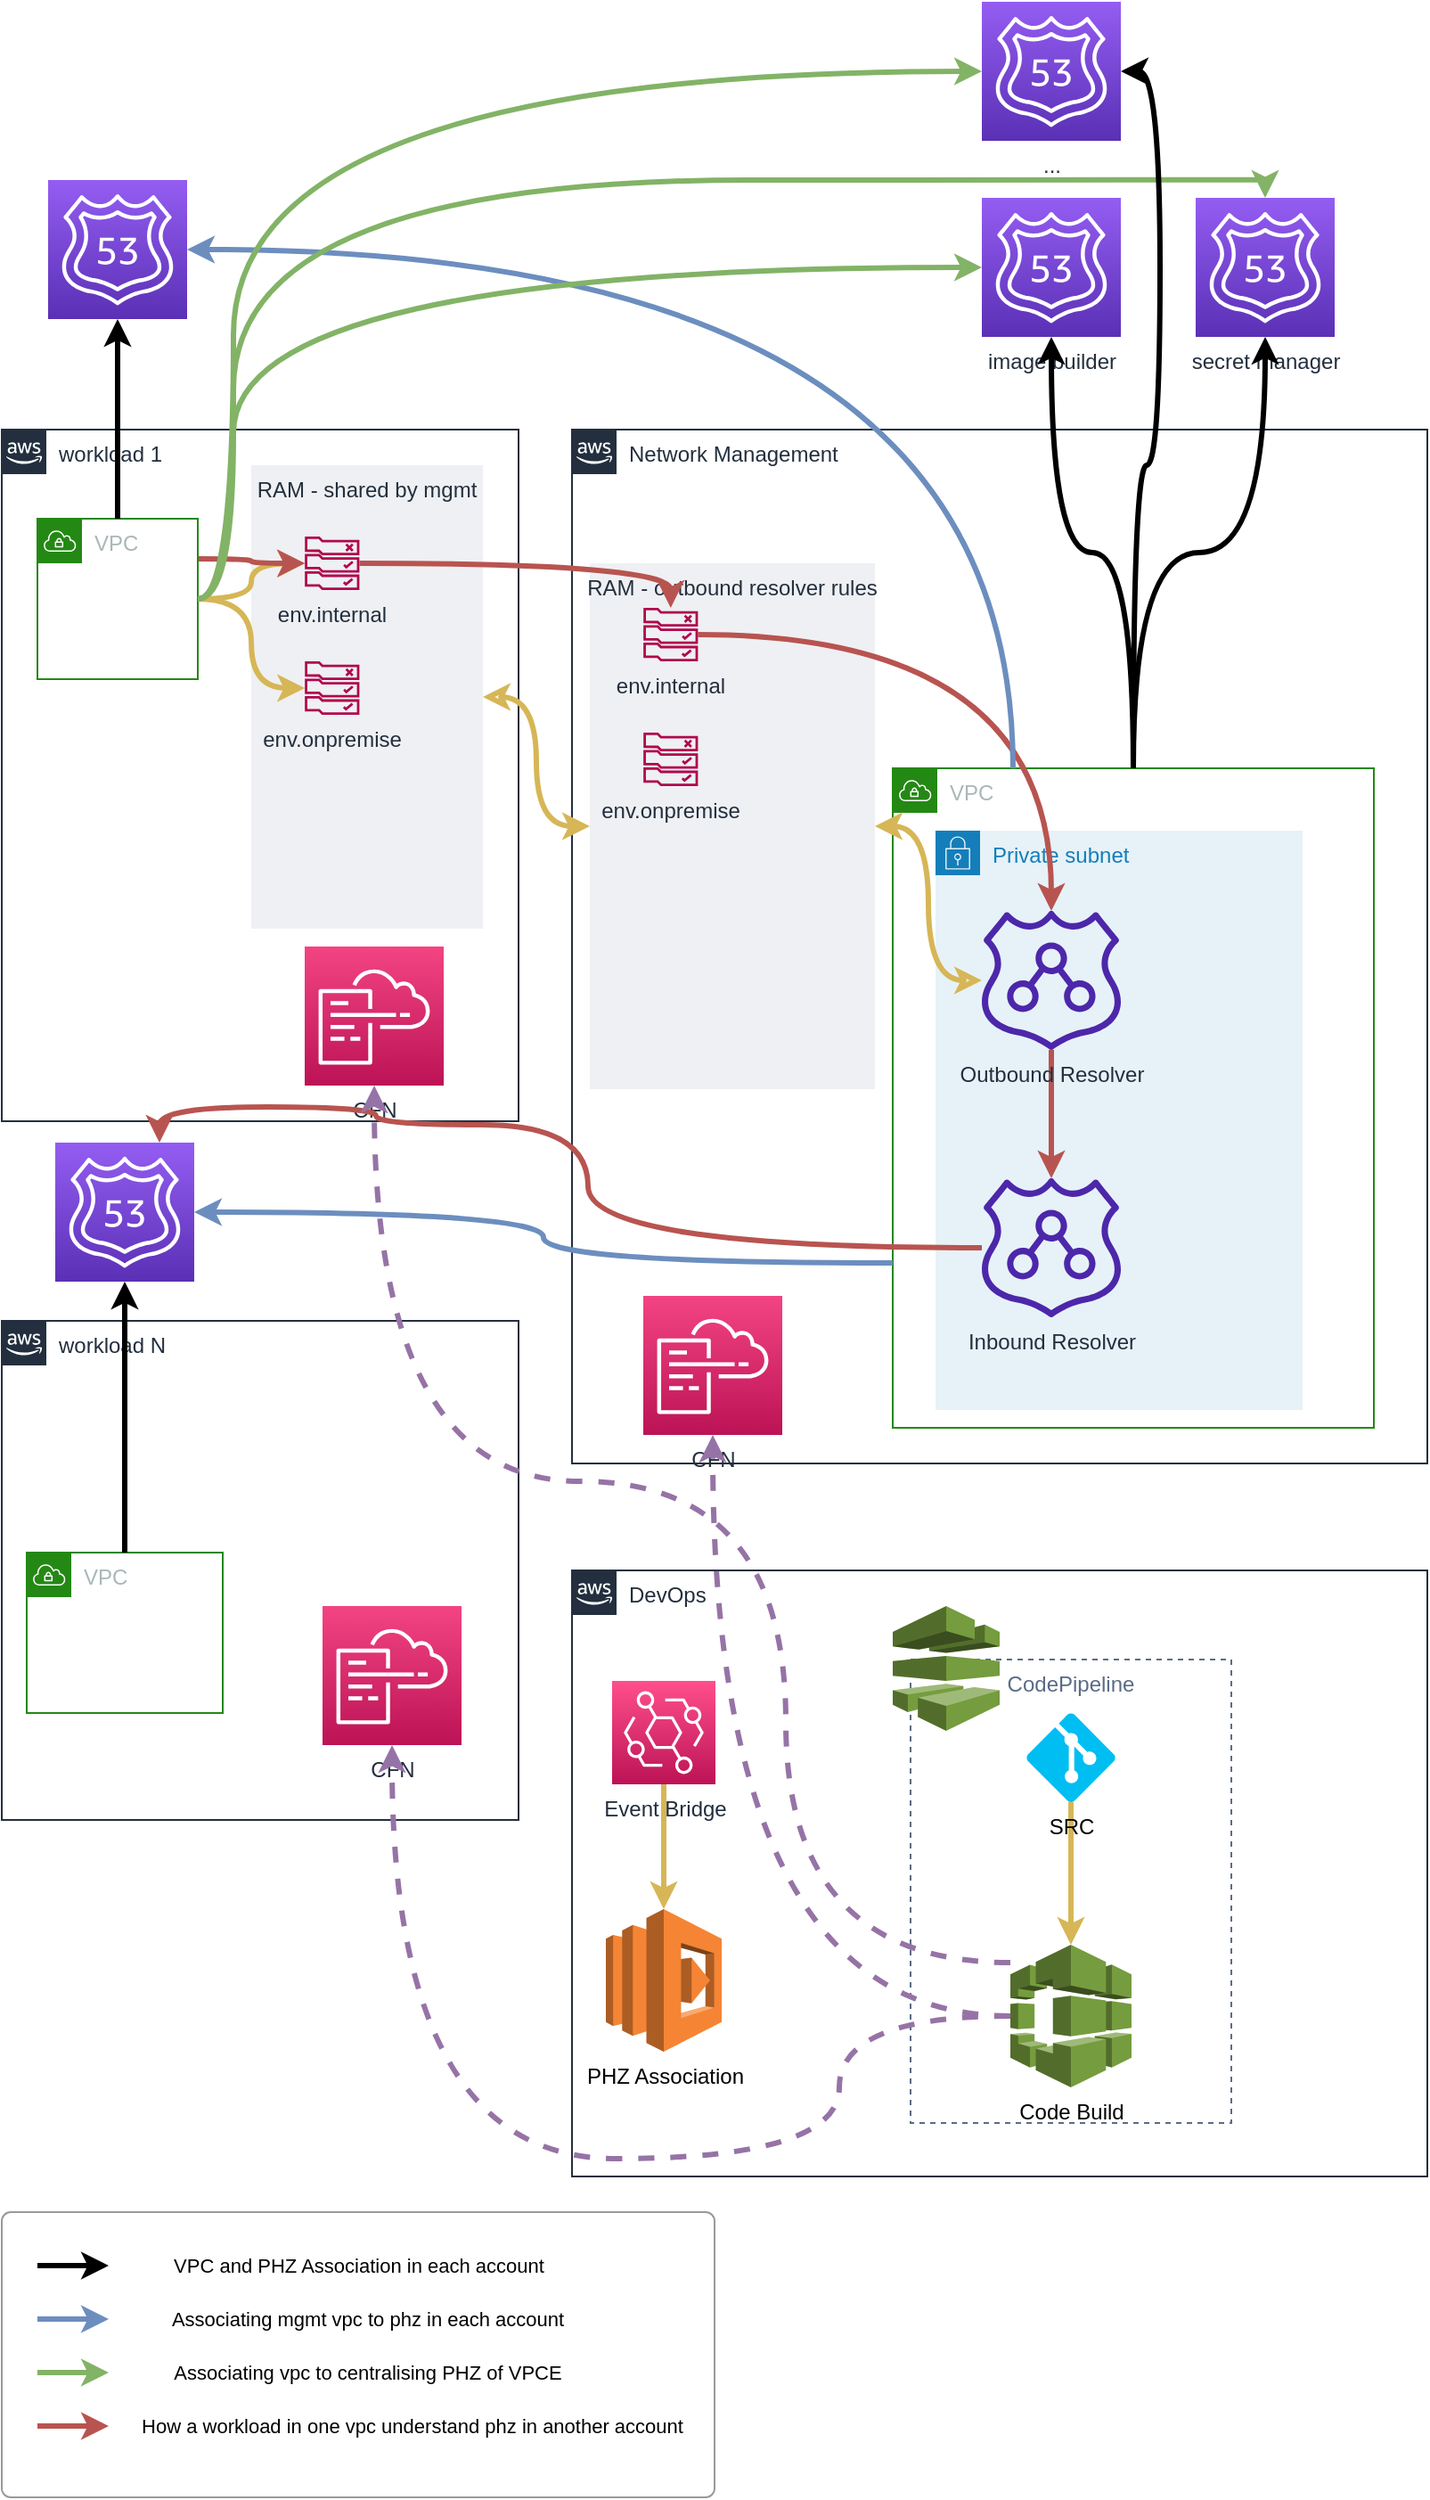 <mxfile>
    <diagram id="n6fJcraC07NGyU7uhabi" name="Page-1">
        <mxGraphModel dx="1198" dy="1740" grid="1" gridSize="10" guides="1" tooltips="1" connect="1" arrows="1" fold="1" page="1" pageScale="1" pageWidth="827" pageHeight="1169" math="0" shadow="0">
            <root>
                <mxCell id="0"/>
                <mxCell id="1" parent="0"/>
                <mxCell id="4" value="workload 1" style="points=[[0,0],[0.25,0],[0.5,0],[0.75,0],[1,0],[1,0.25],[1,0.5],[1,0.75],[1,1],[0.75,1],[0.5,1],[0.25,1],[0,1],[0,0.75],[0,0.5],[0,0.25]];outlineConnect=0;gradientColor=none;html=1;whiteSpace=wrap;fontSize=12;fontStyle=0;container=1;pointerEvents=0;collapsible=0;recursiveResize=0;shape=mxgraph.aws4.group;grIcon=mxgraph.aws4.group_aws_cloud_alt;strokeColor=#232F3E;fillColor=none;verticalAlign=top;align=left;spacingLeft=30;fontColor=#232F3E;dashed=0;" vertex="1" parent="1">
                    <mxGeometry x="10" y="60" width="290" height="388" as="geometry"/>
                </mxCell>
                <mxCell id="23" value="RAM - shared by mgmt" style="fillColor=#EFF0F3;strokeColor=none;dashed=0;verticalAlign=top;fontStyle=0;fontColor=#232F3D;" vertex="1" parent="4">
                    <mxGeometry x="140" y="20" width="130" height="260" as="geometry"/>
                </mxCell>
                <mxCell id="25" style="edgeStyle=orthogonalEdgeStyle;curved=1;html=1;strokeWidth=3;fillColor=#fff2cc;strokeColor=#d6b656;" edge="1" parent="4" source="7">
                    <mxGeometry relative="1" as="geometry">
                        <mxPoint x="170.084" y="75" as="targetPoint"/>
                    </mxGeometry>
                </mxCell>
                <mxCell id="30" style="edgeStyle=orthogonalEdgeStyle;curved=1;html=1;exitX=1;exitY=0.5;exitDx=0;exitDy=0;strokeWidth=3;fillColor=#fff2cc;strokeColor=#d6b656;" edge="1" parent="4" source="7" target="28">
                    <mxGeometry relative="1" as="geometry"/>
                </mxCell>
                <mxCell id="32" style="edgeStyle=orthogonalEdgeStyle;curved=1;html=1;exitX=1;exitY=0.25;exitDx=0;exitDy=0;strokeWidth=3;startArrow=none;startFill=0;fillColor=#f8cecc;strokeColor=#b85450;" edge="1" parent="4" source="7" target="29">
                    <mxGeometry relative="1" as="geometry"/>
                </mxCell>
                <mxCell id="7" value="VPC" style="points=[[0,0],[0.25,0],[0.5,0],[0.75,0],[1,0],[1,0.25],[1,0.5],[1,0.75],[1,1],[0.75,1],[0.5,1],[0.25,1],[0,1],[0,0.75],[0,0.5],[0,0.25]];outlineConnect=0;gradientColor=none;html=1;whiteSpace=wrap;fontSize=12;fontStyle=0;container=1;pointerEvents=0;collapsible=0;recursiveResize=0;shape=mxgraph.aws4.group;grIcon=mxgraph.aws4.group_vpc;strokeColor=#248814;fillColor=none;verticalAlign=top;align=left;spacingLeft=30;fontColor=#AAB7B8;dashed=0;" vertex="1" parent="4">
                    <mxGeometry x="20" y="50" width="90" height="90" as="geometry"/>
                </mxCell>
                <mxCell id="28" value="env.onpremise" style="sketch=0;outlineConnect=0;fontColor=#232F3E;gradientColor=none;fillColor=#B0084D;strokeColor=none;dashed=0;verticalLabelPosition=bottom;verticalAlign=top;align=center;html=1;fontSize=12;fontStyle=0;aspect=fixed;pointerEvents=1;shape=mxgraph.aws4.rule_2;" vertex="1" parent="4">
                    <mxGeometry x="170" y="130" width="30.79" height="30" as="geometry"/>
                </mxCell>
                <mxCell id="29" value="env.internal" style="sketch=0;outlineConnect=0;fontColor=#232F3E;gradientColor=none;fillColor=#B0084D;strokeColor=none;dashed=0;verticalLabelPosition=bottom;verticalAlign=top;align=center;html=1;fontSize=12;fontStyle=0;aspect=fixed;pointerEvents=1;shape=mxgraph.aws4.rule_2;" vertex="1" parent="4">
                    <mxGeometry x="170" y="60" width="30.79" height="30" as="geometry"/>
                </mxCell>
                <mxCell id="65" value="CFN" style="sketch=0;points=[[0,0,0],[0.25,0,0],[0.5,0,0],[0.75,0,0],[1,0,0],[0,1,0],[0.25,1,0],[0.5,1,0],[0.75,1,0],[1,1,0],[0,0.25,0],[0,0.5,0],[0,0.75,0],[1,0.25,0],[1,0.5,0],[1,0.75,0]];points=[[0,0,0],[0.25,0,0],[0.5,0,0],[0.75,0,0],[1,0,0],[0,1,0],[0.25,1,0],[0.5,1,0],[0.75,1,0],[1,1,0],[0,0.25,0],[0,0.5,0],[0,0.75,0],[1,0.25,0],[1,0.5,0],[1,0.75,0]];outlineConnect=0;fontColor=#232F3E;gradientColor=#F34482;gradientDirection=north;fillColor=#BC1356;strokeColor=#ffffff;dashed=0;verticalLabelPosition=bottom;verticalAlign=top;align=center;html=1;fontSize=12;fontStyle=0;aspect=fixed;shape=mxgraph.aws4.resourceIcon;resIcon=mxgraph.aws4.cloudformation;" vertex="1" parent="4">
                    <mxGeometry x="170" y="290" width="78" height="78" as="geometry"/>
                </mxCell>
                <mxCell id="3" value="Network Management" style="points=[[0,0],[0.25,0],[0.5,0],[0.75,0],[1,0],[1,0.25],[1,0.5],[1,0.75],[1,1],[0.75,1],[0.5,1],[0.25,1],[0,1],[0,0.75],[0,0.5],[0,0.25]];outlineConnect=0;gradientColor=none;html=1;whiteSpace=wrap;fontSize=12;fontStyle=0;container=1;pointerEvents=0;collapsible=0;recursiveResize=0;shape=mxgraph.aws4.group;grIcon=mxgraph.aws4.group_aws_cloud_alt;strokeColor=#232F3E;fillColor=none;verticalAlign=top;align=left;spacingLeft=30;fontColor=#232F3E;dashed=0;" vertex="1" parent="1">
                    <mxGeometry x="330" y="60" width="480" height="580" as="geometry"/>
                </mxCell>
                <mxCell id="8" value="VPC" style="points=[[0,0],[0.25,0],[0.5,0],[0.75,0],[1,0],[1,0.25],[1,0.5],[1,0.75],[1,1],[0.75,1],[0.5,1],[0.25,1],[0,1],[0,0.75],[0,0.5],[0,0.25]];outlineConnect=0;gradientColor=none;html=1;whiteSpace=wrap;fontSize=12;fontStyle=0;container=1;pointerEvents=0;collapsible=0;recursiveResize=0;shape=mxgraph.aws4.group;grIcon=mxgraph.aws4.group_vpc;strokeColor=#248814;fillColor=none;verticalAlign=top;align=left;spacingLeft=30;fontColor=#AAB7B8;dashed=0;" vertex="1" parent="3">
                    <mxGeometry x="180" y="190" width="270" height="370" as="geometry"/>
                </mxCell>
                <mxCell id="18" value="Private subnet" style="points=[[0,0],[0.25,0],[0.5,0],[0.75,0],[1,0],[1,0.25],[1,0.5],[1,0.75],[1,1],[0.75,1],[0.5,1],[0.25,1],[0,1],[0,0.75],[0,0.5],[0,0.25]];outlineConnect=0;gradientColor=none;html=1;whiteSpace=wrap;fontSize=12;fontStyle=0;container=1;pointerEvents=0;collapsible=0;recursiveResize=0;shape=mxgraph.aws4.group;grIcon=mxgraph.aws4.group_security_group;grStroke=0;strokeColor=#147EBA;fillColor=#E6F2F8;verticalAlign=top;align=left;spacingLeft=30;fontColor=#147EBA;dashed=0;" vertex="1" parent="8">
                    <mxGeometry x="24" y="35" width="206" height="325" as="geometry"/>
                </mxCell>
                <mxCell id="17" value="Inbound Resolver" style="sketch=0;outlineConnect=0;fontColor=#232F3E;gradientColor=none;fillColor=#4D27AA;strokeColor=none;dashed=0;verticalLabelPosition=bottom;verticalAlign=top;align=center;html=1;fontSize=12;fontStyle=0;aspect=fixed;pointerEvents=1;shape=mxgraph.aws4.route_53_resolver;" vertex="1" parent="18">
                    <mxGeometry x="26" y="195" width="78" height="78" as="geometry"/>
                </mxCell>
                <mxCell id="20" style="edgeStyle=orthogonalEdgeStyle;curved=1;html=1;strokeWidth=3;fillColor=#f8cecc;strokeColor=#b85450;" edge="1" parent="18" source="19" target="17">
                    <mxGeometry relative="1" as="geometry"/>
                </mxCell>
                <mxCell id="19" value="Outbound Resolver" style="sketch=0;outlineConnect=0;fontColor=#232F3E;gradientColor=none;fillColor=#4D27AA;strokeColor=none;dashed=0;verticalLabelPosition=bottom;verticalAlign=top;align=center;html=1;fontSize=12;fontStyle=0;aspect=fixed;pointerEvents=1;shape=mxgraph.aws4.route_53_resolver;" vertex="1" parent="18">
                    <mxGeometry x="26" y="45" width="78" height="78" as="geometry"/>
                </mxCell>
                <mxCell id="21" value="RAM - outbound resolver rules" style="fillColor=#EFF0F3;strokeColor=none;dashed=0;verticalAlign=top;fontStyle=0;fontColor=#232F3D;" vertex="1" parent="3">
                    <mxGeometry x="10" y="75" width="160" height="295" as="geometry"/>
                </mxCell>
                <mxCell id="34" style="edgeStyle=orthogonalEdgeStyle;curved=1;html=1;strokeWidth=3;startArrow=none;startFill=0;fillColor=#f8cecc;strokeColor=#b85450;" edge="1" parent="3" source="22" target="19">
                    <mxGeometry relative="1" as="geometry"/>
                </mxCell>
                <mxCell id="22" value="env.internal" style="sketch=0;outlineConnect=0;fontColor=#232F3E;gradientColor=none;fillColor=#B0084D;strokeColor=none;dashed=0;verticalLabelPosition=bottom;verticalAlign=top;align=center;html=1;fontSize=12;fontStyle=0;aspect=fixed;pointerEvents=1;shape=mxgraph.aws4.rule_2;" vertex="1" parent="3">
                    <mxGeometry x="40" y="100" width="30.79" height="30" as="geometry"/>
                </mxCell>
                <mxCell id="26" style="edgeStyle=orthogonalEdgeStyle;curved=1;html=1;strokeWidth=3;fillColor=#fff2cc;strokeColor=#d6b656;startArrow=classic;startFill=0;" edge="1" parent="3" source="19" target="21">
                    <mxGeometry relative="1" as="geometry"/>
                </mxCell>
                <mxCell id="27" value="env.onpremise" style="sketch=0;outlineConnect=0;fontColor=#232F3E;gradientColor=none;fillColor=#B0084D;strokeColor=none;dashed=0;verticalLabelPosition=bottom;verticalAlign=top;align=center;html=1;fontSize=12;fontStyle=0;aspect=fixed;pointerEvents=1;shape=mxgraph.aws4.rule_2;" vertex="1" parent="3">
                    <mxGeometry x="40" y="170" width="30.79" height="30" as="geometry"/>
                </mxCell>
                <mxCell id="51" value="CFN" style="sketch=0;points=[[0,0,0],[0.25,0,0],[0.5,0,0],[0.75,0,0],[1,0,0],[0,1,0],[0.25,1,0],[0.5,1,0],[0.75,1,0],[1,1,0],[0,0.25,0],[0,0.5,0],[0,0.75,0],[1,0.25,0],[1,0.5,0],[1,0.75,0]];points=[[0,0,0],[0.25,0,0],[0.5,0,0],[0.75,0,0],[1,0,0],[0,1,0],[0.25,1,0],[0.5,1,0],[0.75,1,0],[1,1,0],[0,0.25,0],[0,0.5,0],[0,0.75,0],[1,0.25,0],[1,0.5,0],[1,0.75,0]];outlineConnect=0;fontColor=#232F3E;gradientColor=#F34482;gradientDirection=north;fillColor=#BC1356;strokeColor=#ffffff;dashed=0;verticalLabelPosition=bottom;verticalAlign=top;align=center;html=1;fontSize=12;fontStyle=0;aspect=fixed;shape=mxgraph.aws4.resourceIcon;resIcon=mxgraph.aws4.cloudformation;" vertex="1" parent="3">
                    <mxGeometry x="40" y="486" width="78" height="78" as="geometry"/>
                </mxCell>
                <mxCell id="5" value="workload N" style="points=[[0,0],[0.25,0],[0.5,0],[0.75,0],[1,0],[1,0.25],[1,0.5],[1,0.75],[1,1],[0.75,1],[0.5,1],[0.25,1],[0,1],[0,0.75],[0,0.5],[0,0.25]];outlineConnect=0;gradientColor=none;html=1;whiteSpace=wrap;fontSize=12;fontStyle=0;container=1;pointerEvents=0;collapsible=0;recursiveResize=0;shape=mxgraph.aws4.group;grIcon=mxgraph.aws4.group_aws_cloud_alt;strokeColor=#232F3E;fillColor=none;verticalAlign=top;align=left;spacingLeft=30;fontColor=#232F3E;dashed=0;" vertex="1" parent="1">
                    <mxGeometry x="10" y="560" width="290" height="280" as="geometry"/>
                </mxCell>
                <mxCell id="9" value="VPC" style="points=[[0,0],[0.25,0],[0.5,0],[0.75,0],[1,0],[1,0.25],[1,0.5],[1,0.75],[1,1],[0.75,1],[0.5,1],[0.25,1],[0,1],[0,0.75],[0,0.5],[0,0.25]];outlineConnect=0;gradientColor=none;html=1;whiteSpace=wrap;fontSize=12;fontStyle=0;container=1;pointerEvents=0;collapsible=0;recursiveResize=0;shape=mxgraph.aws4.group;grIcon=mxgraph.aws4.group_vpc;strokeColor=#248814;fillColor=none;verticalAlign=top;align=left;spacingLeft=30;fontColor=#AAB7B8;dashed=0;" vertex="1" parent="5">
                    <mxGeometry x="14" y="130" width="110" height="90" as="geometry"/>
                </mxCell>
                <mxCell id="64" value="CFN" style="sketch=0;points=[[0,0,0],[0.25,0,0],[0.5,0,0],[0.75,0,0],[1,0,0],[0,1,0],[0.25,1,0],[0.5,1,0],[0.75,1,0],[1,1,0],[0,0.25,0],[0,0.5,0],[0,0.75,0],[1,0.25,0],[1,0.5,0],[1,0.75,0]];points=[[0,0,0],[0.25,0,0],[0.5,0,0],[0.75,0,0],[1,0,0],[0,1,0],[0.25,1,0],[0.5,1,0],[0.75,1,0],[1,1,0],[0,0.25,0],[0,0.5,0],[0,0.75,0],[1,0.25,0],[1,0.5,0],[1,0.75,0]];outlineConnect=0;fontColor=#232F3E;gradientColor=#F34482;gradientDirection=north;fillColor=#BC1356;strokeColor=#ffffff;dashed=0;verticalLabelPosition=bottom;verticalAlign=top;align=center;html=1;fontSize=12;fontStyle=0;aspect=fixed;shape=mxgraph.aws4.resourceIcon;resIcon=mxgraph.aws4.cloudformation;" vertex="1" parent="5">
                    <mxGeometry x="180" y="160" width="78" height="78" as="geometry"/>
                </mxCell>
                <mxCell id="2" value="image builder" style="sketch=0;points=[[0,0,0],[0.25,0,0],[0.5,0,0],[0.75,0,0],[1,0,0],[0,1,0],[0.25,1,0],[0.5,1,0],[0.75,1,0],[1,1,0],[0,0.25,0],[0,0.5,0],[0,0.75,0],[1,0.25,0],[1,0.5,0],[1,0.75,0]];outlineConnect=0;fontColor=#232F3E;gradientColor=#945DF2;gradientDirection=north;fillColor=#5A30B5;strokeColor=#ffffff;dashed=0;verticalLabelPosition=bottom;verticalAlign=top;align=center;html=1;fontSize=12;fontStyle=0;aspect=fixed;shape=mxgraph.aws4.resourceIcon;resIcon=mxgraph.aws4.route_53;" vertex="1" parent="1">
                    <mxGeometry x="560" y="-70" width="78" height="78" as="geometry"/>
                </mxCell>
                <mxCell id="10" value="" style="sketch=0;points=[[0,0,0],[0.25,0,0],[0.5,0,0],[0.75,0,0],[1,0,0],[0,1,0],[0.25,1,0],[0.5,1,0],[0.75,1,0],[1,1,0],[0,0.25,0],[0,0.5,0],[0,0.75,0],[1,0.25,0],[1,0.5,0],[1,0.75,0]];outlineConnect=0;fontColor=#232F3E;gradientColor=#945DF2;gradientDirection=north;fillColor=#5A30B5;strokeColor=#ffffff;dashed=0;verticalLabelPosition=bottom;verticalAlign=top;align=center;html=1;fontSize=12;fontStyle=0;aspect=fixed;shape=mxgraph.aws4.resourceIcon;resIcon=mxgraph.aws4.route_53;" vertex="1" parent="1">
                    <mxGeometry x="36" y="-80" width="78" height="78" as="geometry"/>
                </mxCell>
                <mxCell id="11" value="" style="sketch=0;points=[[0,0,0],[0.25,0,0],[0.5,0,0],[0.75,0,0],[1,0,0],[0,1,0],[0.25,1,0],[0.5,1,0],[0.75,1,0],[1,1,0],[0,0.25,0],[0,0.5,0],[0,0.75,0],[1,0.25,0],[1,0.5,0],[1,0.75,0]];outlineConnect=0;fontColor=#232F3E;gradientColor=#945DF2;gradientDirection=north;fillColor=#5A30B5;strokeColor=#ffffff;dashed=0;verticalLabelPosition=bottom;verticalAlign=top;align=center;html=1;fontSize=12;fontStyle=0;aspect=fixed;shape=mxgraph.aws4.resourceIcon;resIcon=mxgraph.aws4.route_53;" vertex="1" parent="1">
                    <mxGeometry x="40" y="460" width="78" height="78" as="geometry"/>
                </mxCell>
                <mxCell id="12" value="" style="endArrow=classic;html=1;exitX=0.25;exitY=0;exitDx=0;exitDy=0;entryX=1;entryY=0.5;entryDx=0;entryDy=0;entryPerimeter=0;strokeWidth=3;edgeStyle=orthogonalEdgeStyle;curved=1;fillColor=#dae8fc;strokeColor=#6c8ebf;" edge="1" parent="1" source="8" target="10">
                    <mxGeometry width="50" height="50" relative="1" as="geometry">
                        <mxPoint x="430" y="270" as="sourcePoint"/>
                        <mxPoint x="480" y="220" as="targetPoint"/>
                    </mxGeometry>
                </mxCell>
                <mxCell id="13" style="edgeStyle=orthogonalEdgeStyle;curved=1;html=1;strokeWidth=3;" edge="1" parent="1" source="8" target="2">
                    <mxGeometry relative="1" as="geometry"/>
                </mxCell>
                <mxCell id="14" style="edgeStyle=orthogonalEdgeStyle;curved=1;html=1;strokeWidth=3;exitX=0;exitY=0.75;exitDx=0;exitDy=0;fillColor=#dae8fc;strokeColor=#6c8ebf;" edge="1" parent="1" source="8" target="11">
                    <mxGeometry relative="1" as="geometry">
                        <mxPoint x="210" y="390" as="targetPoint"/>
                    </mxGeometry>
                </mxCell>
                <mxCell id="15" style="edgeStyle=orthogonalEdgeStyle;curved=1;html=1;strokeWidth=3;" edge="1" parent="1" source="7" target="10">
                    <mxGeometry relative="1" as="geometry"/>
                </mxCell>
                <mxCell id="16" style="edgeStyle=orthogonalEdgeStyle;curved=1;html=1;exitX=0.5;exitY=0;exitDx=0;exitDy=0;entryX=0.5;entryY=1;entryDx=0;entryDy=0;entryPerimeter=0;strokeWidth=3;" edge="1" parent="1" source="9" target="11">
                    <mxGeometry relative="1" as="geometry"/>
                </mxCell>
                <mxCell id="31" style="edgeStyle=orthogonalEdgeStyle;curved=1;html=1;strokeWidth=3;startArrow=classic;startFill=0;fillColor=#fff2cc;strokeColor=#d6b656;" edge="1" parent="1" source="23" target="21">
                    <mxGeometry relative="1" as="geometry"/>
                </mxCell>
                <mxCell id="33" style="edgeStyle=orthogonalEdgeStyle;curved=1;html=1;strokeWidth=3;startArrow=none;startFill=0;fillColor=#f8cecc;strokeColor=#b85450;" edge="1" parent="1" source="29" target="22">
                    <mxGeometry relative="1" as="geometry"/>
                </mxCell>
                <mxCell id="35" style="edgeStyle=orthogonalEdgeStyle;curved=1;html=1;entryX=0.75;entryY=0;entryDx=0;entryDy=0;entryPerimeter=0;strokeWidth=3;startArrow=none;startFill=0;fillColor=#f8cecc;strokeColor=#b85450;" edge="1" parent="1" source="17" target="11">
                    <mxGeometry relative="1" as="geometry">
                        <Array as="points">
                            <mxPoint x="339" y="519"/>
                            <mxPoint x="339" y="450"/>
                            <mxPoint x="220" y="450"/>
                            <mxPoint x="220" y="440"/>
                        </Array>
                    </mxGeometry>
                </mxCell>
                <mxCell id="36" value="DevOps" style="points=[[0,0],[0.25,0],[0.5,0],[0.75,0],[1,0],[1,0.25],[1,0.5],[1,0.75],[1,1],[0.75,1],[0.5,1],[0.25,1],[0,1],[0,0.75],[0,0.5],[0,0.25]];outlineConnect=0;gradientColor=none;html=1;whiteSpace=wrap;fontSize=12;fontStyle=0;container=1;pointerEvents=0;collapsible=0;recursiveResize=0;shape=mxgraph.aws4.group;grIcon=mxgraph.aws4.group_aws_cloud_alt;strokeColor=#232F3E;fillColor=none;verticalAlign=top;align=left;spacingLeft=30;fontColor=#232F3E;dashed=0;" vertex="1" parent="1">
                    <mxGeometry x="330" y="700" width="480" height="340" as="geometry"/>
                </mxCell>
                <mxCell id="37" value="CodePipeline" style="fillColor=none;strokeColor=#5A6C86;dashed=1;verticalAlign=top;fontStyle=0;fontColor=#5A6C86;" vertex="1" parent="36">
                    <mxGeometry x="190" y="50" width="180" height="260" as="geometry"/>
                </mxCell>
                <mxCell id="38" value="" style="outlineConnect=0;dashed=0;verticalLabelPosition=bottom;verticalAlign=top;align=center;html=1;shape=mxgraph.aws3.codepipeline;fillColor=#759C3E;gradientColor=none;" vertex="1" parent="36">
                    <mxGeometry x="180" y="20" width="60" height="70" as="geometry"/>
                </mxCell>
                <mxCell id="39" value="Code Build" style="outlineConnect=0;dashed=0;verticalLabelPosition=bottom;verticalAlign=top;align=center;html=1;shape=mxgraph.aws3.codebuild;fillColor=#759C3E;gradientColor=none;" vertex="1" parent="36">
                    <mxGeometry x="246" y="210" width="68" height="80" as="geometry"/>
                </mxCell>
                <mxCell id="69" style="edgeStyle=orthogonalEdgeStyle;curved=1;html=1;strokeWidth=3;startArrow=none;startFill=0;fillColor=#fff2cc;strokeColor=#d6b656;" edge="1" parent="36" source="40" target="39">
                    <mxGeometry relative="1" as="geometry"/>
                </mxCell>
                <mxCell id="40" value="SRC" style="verticalLabelPosition=bottom;html=1;verticalAlign=top;align=center;strokeColor=none;fillColor=#00BEF2;shape=mxgraph.azure.git_repository;" vertex="1" parent="36">
                    <mxGeometry x="255" y="80" width="50" height="50" as="geometry"/>
                </mxCell>
                <mxCell id="41" value="PHZ Association" style="outlineConnect=0;dashed=0;verticalLabelPosition=bottom;verticalAlign=top;align=center;html=1;shape=mxgraph.aws3.lambda;fillColor=#F58534;gradientColor=none;" vertex="1" parent="36">
                    <mxGeometry x="19" y="190" width="65" height="80" as="geometry"/>
                </mxCell>
                <mxCell id="43" style="edgeStyle=orthogonalEdgeStyle;curved=1;html=1;strokeWidth=3;startArrow=none;startFill=0;fillColor=#fff2cc;strokeColor=#d6b656;" edge="1" parent="36" source="42" target="41">
                    <mxGeometry relative="1" as="geometry"/>
                </mxCell>
                <mxCell id="42" value="Event Bridge" style="sketch=0;points=[[0,0,0],[0.25,0,0],[0.5,0,0],[0.75,0,0],[1,0,0],[0,1,0],[0.25,1,0],[0.5,1,0],[0.75,1,0],[1,1,0],[0,0.25,0],[0,0.5,0],[0,0.75,0],[1,0.25,0],[1,0.5,0],[1,0.75,0]];outlineConnect=0;fontColor=#232F3E;gradientColor=#FF4F8B;gradientDirection=north;fillColor=#BC1356;strokeColor=#ffffff;dashed=0;verticalLabelPosition=bottom;verticalAlign=top;align=center;html=1;fontSize=12;fontStyle=0;aspect=fixed;shape=mxgraph.aws4.resourceIcon;resIcon=mxgraph.aws4.eventbridge;" vertex="1" parent="36">
                    <mxGeometry x="22.5" y="62" width="58" height="58" as="geometry"/>
                </mxCell>
                <mxCell id="44" value="secret manager" style="sketch=0;points=[[0,0,0],[0.25,0,0],[0.5,0,0],[0.75,0,0],[1,0,0],[0,1,0],[0.25,1,0],[0.5,1,0],[0.75,1,0],[1,1,0],[0,0.25,0],[0,0.5,0],[0,0.75,0],[1,0.25,0],[1,0.5,0],[1,0.75,0]];outlineConnect=0;fontColor=#232F3E;gradientColor=#945DF2;gradientDirection=north;fillColor=#5A30B5;strokeColor=#ffffff;dashed=0;verticalLabelPosition=bottom;verticalAlign=top;align=center;html=1;fontSize=12;fontStyle=0;aspect=fixed;shape=mxgraph.aws4.resourceIcon;resIcon=mxgraph.aws4.route_53;" vertex="1" parent="1">
                    <mxGeometry x="680" y="-70" width="78" height="78" as="geometry"/>
                </mxCell>
                <mxCell id="45" value="..." style="sketch=0;points=[[0,0,0],[0.25,0,0],[0.5,0,0],[0.75,0,0],[1,0,0],[0,1,0],[0.25,1,0],[0.5,1,0],[0.75,1,0],[1,1,0],[0,0.25,0],[0,0.5,0],[0,0.75,0],[1,0.25,0],[1,0.5,0],[1,0.75,0]];outlineConnect=0;fontColor=#232F3E;gradientColor=#945DF2;gradientDirection=north;fillColor=#5A30B5;strokeColor=#ffffff;dashed=0;verticalLabelPosition=bottom;verticalAlign=top;align=center;html=1;fontSize=12;fontStyle=0;aspect=fixed;shape=mxgraph.aws4.resourceIcon;resIcon=mxgraph.aws4.route_53;" vertex="1" parent="1">
                    <mxGeometry x="560" y="-180" width="78" height="78" as="geometry"/>
                </mxCell>
                <mxCell id="46" style="edgeStyle=orthogonalEdgeStyle;curved=1;html=1;entryX=0;entryY=0.5;entryDx=0;entryDy=0;entryPerimeter=0;strokeWidth=3;startArrow=none;startFill=0;fillColor=#d5e8d4;strokeColor=#82b366;" edge="1" parent="1" source="7" target="2">
                    <mxGeometry relative="1" as="geometry">
                        <Array as="points">
                            <mxPoint x="140" y="155"/>
                            <mxPoint x="140" y="-31"/>
                        </Array>
                    </mxGeometry>
                </mxCell>
                <mxCell id="47" style="edgeStyle=orthogonalEdgeStyle;curved=1;html=1;entryX=0.5;entryY=0;entryDx=0;entryDy=0;entryPerimeter=0;strokeWidth=3;startArrow=none;startFill=0;fillColor=#d5e8d4;strokeColor=#82b366;" edge="1" parent="1" source="7" target="44">
                    <mxGeometry relative="1" as="geometry">
                        <Array as="points">
                            <mxPoint x="140" y="155"/>
                            <mxPoint x="140" y="-80"/>
                            <mxPoint x="719" y="-80"/>
                        </Array>
                    </mxGeometry>
                </mxCell>
                <mxCell id="48" style="edgeStyle=orthogonalEdgeStyle;curved=1;html=1;strokeWidth=3;startArrow=none;startFill=0;entryX=0;entryY=0.5;entryDx=0;entryDy=0;entryPerimeter=0;fillColor=#d5e8d4;strokeColor=#82b366;" edge="1" parent="1" source="7" target="45">
                    <mxGeometry relative="1" as="geometry">
                        <mxPoint x="790" y="-80" as="targetPoint"/>
                        <Array as="points">
                            <mxPoint x="140" y="155"/>
                            <mxPoint x="140" y="-141"/>
                        </Array>
                    </mxGeometry>
                </mxCell>
                <mxCell id="49" style="edgeStyle=orthogonalEdgeStyle;curved=1;html=1;strokeWidth=3;startArrow=none;startFill=0;" edge="1" parent="1" source="8" target="44">
                    <mxGeometry relative="1" as="geometry"/>
                </mxCell>
                <mxCell id="50" style="edgeStyle=orthogonalEdgeStyle;curved=1;html=1;entryX=1;entryY=0.5;entryDx=0;entryDy=0;entryPerimeter=0;strokeWidth=3;startArrow=none;startFill=0;" edge="1" parent="1" source="8" target="45">
                    <mxGeometry relative="1" as="geometry">
                        <Array as="points">
                            <mxPoint x="645" y="80"/>
                            <mxPoint x="660" y="80"/>
                            <mxPoint x="660" y="-141"/>
                        </Array>
                    </mxGeometry>
                </mxCell>
                <mxCell id="66" style="edgeStyle=orthogonalEdgeStyle;curved=1;html=1;strokeWidth=3;startArrow=none;startFill=0;dashed=1;fillColor=#e1d5e7;strokeColor=#9673a6;" edge="1" parent="1" source="39" target="51">
                    <mxGeometry relative="1" as="geometry"/>
                </mxCell>
                <mxCell id="67" style="edgeStyle=orthogonalEdgeStyle;curved=1;html=1;dashed=1;strokeWidth=3;startArrow=none;startFill=0;fillColor=#e1d5e7;strokeColor=#9673a6;exitX=0;exitY=0.5;exitDx=0;exitDy=0;exitPerimeter=0;" edge="1" parent="1" source="39" target="64">
                    <mxGeometry relative="1" as="geometry">
                        <Array as="points">
                            <mxPoint x="480" y="950"/>
                            <mxPoint x="480" y="1030"/>
                            <mxPoint x="229" y="1030"/>
                        </Array>
                    </mxGeometry>
                </mxCell>
                <mxCell id="68" style="edgeStyle=orthogonalEdgeStyle;curved=1;html=1;dashed=1;strokeWidth=3;startArrow=none;startFill=0;fillColor=#e1d5e7;strokeColor=#9673a6;" edge="1" parent="1" source="39" target="65">
                    <mxGeometry relative="1" as="geometry">
                        <Array as="points">
                            <mxPoint x="450" y="920"/>
                            <mxPoint x="450" y="650"/>
                            <mxPoint x="219" y="650"/>
                        </Array>
                    </mxGeometry>
                </mxCell>
                <mxCell id="70" value="" style="html=1;shadow=0;dashed=0;shape=mxgraph.bootstrap.rrect;rSize=5;strokeColor=#999999;strokeWidth=1;fillColor=#FFFFFF;fontColor=#6C767D;whiteSpace=wrap;align=left;verticalAlign=middle;spacingLeft=10;fontSize=14;spacing=10;" vertex="1" parent="1">
                    <mxGeometry x="10" y="1060" width="400" height="160" as="geometry"/>
                </mxCell>
                <mxCell id="72" value="" style="endArrow=classic;html=1;strokeWidth=3;curved=1;" edge="1" parent="1">
                    <mxGeometry width="50" height="50" relative="1" as="geometry">
                        <mxPoint x="30" y="1090" as="sourcePoint"/>
                        <mxPoint x="70" y="1090" as="targetPoint"/>
                        <Array as="points">
                            <mxPoint x="40" y="1090"/>
                        </Array>
                    </mxGeometry>
                </mxCell>
                <mxCell id="73" value="VPC and PHZ Association in each account&lt;br&gt;" style="edgeLabel;html=1;align=center;verticalAlign=middle;resizable=0;points=[];" vertex="1" connectable="0" parent="72">
                    <mxGeometry y="-3" relative="1" as="geometry">
                        <mxPoint x="160" y="-3" as="offset"/>
                    </mxGeometry>
                </mxCell>
                <mxCell id="74" value="" style="endArrow=classic;html=1;strokeWidth=3;curved=1;fillColor=#d5e8d4;strokeColor=#82b366;" edge="1" parent="1">
                    <mxGeometry width="50" height="50" relative="1" as="geometry">
                        <mxPoint x="30" y="1150" as="sourcePoint"/>
                        <mxPoint x="70" y="1150" as="targetPoint"/>
                        <Array as="points">
                            <mxPoint x="40" y="1150"/>
                        </Array>
                    </mxGeometry>
                </mxCell>
                <mxCell id="75" value="Associating vpc to centralising PHZ of VPCE" style="edgeLabel;html=1;align=center;verticalAlign=middle;resizable=0;points=[];" vertex="1" connectable="0" parent="74">
                    <mxGeometry y="-3" relative="1" as="geometry">
                        <mxPoint x="165" y="-3" as="offset"/>
                    </mxGeometry>
                </mxCell>
                <mxCell id="76" value="" style="endArrow=classic;html=1;strokeWidth=3;curved=1;fillColor=#f8cecc;strokeColor=#b85450;" edge="1" parent="1">
                    <mxGeometry width="50" height="50" relative="1" as="geometry">
                        <mxPoint x="30" y="1180" as="sourcePoint"/>
                        <mxPoint x="70" y="1180" as="targetPoint"/>
                        <Array as="points">
                            <mxPoint x="40" y="1180"/>
                        </Array>
                    </mxGeometry>
                </mxCell>
                <mxCell id="77" value="How a workload in one vpc understand phz in another account" style="edgeLabel;html=1;align=center;verticalAlign=middle;resizable=0;points=[];" vertex="1" connectable="0" parent="76">
                    <mxGeometry y="-3" relative="1" as="geometry">
                        <mxPoint x="190" y="-3" as="offset"/>
                    </mxGeometry>
                </mxCell>
                <mxCell id="78" value="" style="endArrow=classic;html=1;strokeWidth=3;curved=1;fillColor=#dae8fc;strokeColor=#6c8ebf;" edge="1" parent="1">
                    <mxGeometry width="50" height="50" relative="1" as="geometry">
                        <mxPoint x="30" y="1120" as="sourcePoint"/>
                        <mxPoint x="70" y="1120" as="targetPoint"/>
                        <Array as="points">
                            <mxPoint x="40" y="1120"/>
                        </Array>
                    </mxGeometry>
                </mxCell>
                <mxCell id="79" value="Associating mgmt vpc to phz in each account" style="edgeLabel;html=1;align=center;verticalAlign=middle;resizable=0;points=[];" vertex="1" connectable="0" parent="78">
                    <mxGeometry y="-3" relative="1" as="geometry">
                        <mxPoint x="165" y="-3" as="offset"/>
                    </mxGeometry>
                </mxCell>
            </root>
        </mxGraphModel>
    </diagram>
</mxfile>